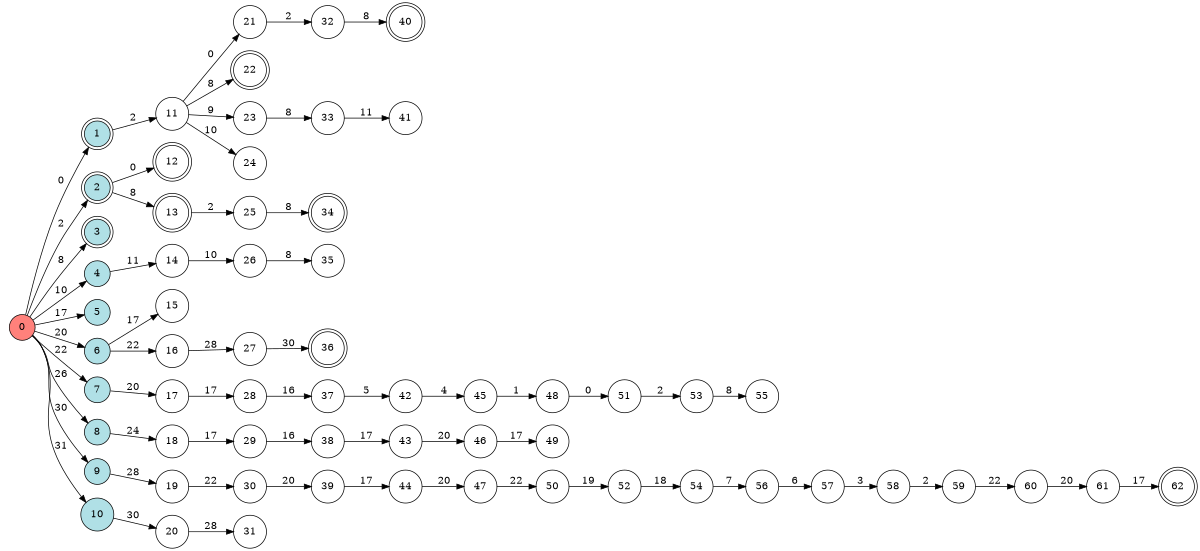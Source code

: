 digraph APTA {
__start0 [label="" shape="none"];

rankdir=LR;
size="8,5";

s0 [style="filled", color="black", fillcolor="#ff817b" shape="circle", label="0"];
s1 [style="rounded,filled", color="black", fillcolor="powderblue" shape="doublecircle", label="1"];
s2 [style="rounded,filled", color="black", fillcolor="powderblue" shape="doublecircle", label="2"];
s3 [style="rounded,filled", color="black", fillcolor="powderblue" shape="doublecircle", label="3"];
s4 [style="filled", color="black", fillcolor="powderblue" shape="circle", label="4"];
s5 [style="filled", color="black", fillcolor="powderblue" shape="circle", label="5"];
s6 [style="filled", color="black", fillcolor="powderblue" shape="circle", label="6"];
s7 [style="filled", color="black", fillcolor="powderblue" shape="circle", label="7"];
s8 [style="filled", color="black", fillcolor="powderblue" shape="circle", label="8"];
s9 [style="filled", color="black", fillcolor="powderblue" shape="circle", label="9"];
s10 [style="filled", color="black", fillcolor="powderblue" shape="circle", label="10"];
s11 [style="filled", color="black", fillcolor="white" shape="circle", label="11"];
s12 [style="rounded,filled", color="black", fillcolor="white" shape="doublecircle", label="12"];
s13 [style="rounded,filled", color="black", fillcolor="white" shape="doublecircle", label="13"];
s14 [style="filled", color="black", fillcolor="white" shape="circle", label="14"];
s15 [style="filled", color="black", fillcolor="white" shape="circle", label="15"];
s16 [style="filled", color="black", fillcolor="white" shape="circle", label="16"];
s17 [style="filled", color="black", fillcolor="white" shape="circle", label="17"];
s18 [style="filled", color="black", fillcolor="white" shape="circle", label="18"];
s19 [style="filled", color="black", fillcolor="white" shape="circle", label="19"];
s20 [style="filled", color="black", fillcolor="white" shape="circle", label="20"];
s21 [style="filled", color="black", fillcolor="white" shape="circle", label="21"];
s22 [style="rounded,filled", color="black", fillcolor="white" shape="doublecircle", label="22"];
s23 [style="filled", color="black", fillcolor="white" shape="circle", label="23"];
s24 [style="filled", color="black", fillcolor="white" shape="circle", label="24"];
s25 [style="filled", color="black", fillcolor="white" shape="circle", label="25"];
s26 [style="filled", color="black", fillcolor="white" shape="circle", label="26"];
s27 [style="filled", color="black", fillcolor="white" shape="circle", label="27"];
s28 [style="filled", color="black", fillcolor="white" shape="circle", label="28"];
s29 [style="filled", color="black", fillcolor="white" shape="circle", label="29"];
s30 [style="filled", color="black", fillcolor="white" shape="circle", label="30"];
s31 [style="filled", color="black", fillcolor="white" shape="circle", label="31"];
s32 [style="filled", color="black", fillcolor="white" shape="circle", label="32"];
s33 [style="filled", color="black", fillcolor="white" shape="circle", label="33"];
s34 [style="rounded,filled", color="black", fillcolor="white" shape="doublecircle", label="34"];
s35 [style="filled", color="black", fillcolor="white" shape="circle", label="35"];
s36 [style="rounded,filled", color="black", fillcolor="white" shape="doublecircle", label="36"];
s37 [style="filled", color="black", fillcolor="white" shape="circle", label="37"];
s38 [style="filled", color="black", fillcolor="white" shape="circle", label="38"];
s39 [style="filled", color="black", fillcolor="white" shape="circle", label="39"];
s40 [style="rounded,filled", color="black", fillcolor="white" shape="doublecircle", label="40"];
s41 [style="filled", color="black", fillcolor="white" shape="circle", label="41"];
s42 [style="filled", color="black", fillcolor="white" shape="circle", label="42"];
s43 [style="filled", color="black", fillcolor="white" shape="circle", label="43"];
s44 [style="filled", color="black", fillcolor="white" shape="circle", label="44"];
s45 [style="filled", color="black", fillcolor="white" shape="circle", label="45"];
s46 [style="filled", color="black", fillcolor="white" shape="circle", label="46"];
s47 [style="filled", color="black", fillcolor="white" shape="circle", label="47"];
s48 [style="filled", color="black", fillcolor="white" shape="circle", label="48"];
s49 [style="filled", color="black", fillcolor="white" shape="circle", label="49"];
s50 [style="filled", color="black", fillcolor="white" shape="circle", label="50"];
s51 [style="filled", color="black", fillcolor="white" shape="circle", label="51"];
s52 [style="filled", color="black", fillcolor="white" shape="circle", label="52"];
s53 [style="filled", color="black", fillcolor="white" shape="circle", label="53"];
s54 [style="filled", color="black", fillcolor="white" shape="circle", label="54"];
s55 [style="filled", color="black", fillcolor="white" shape="circle", label="55"];
s56 [style="filled", color="black", fillcolor="white" shape="circle", label="56"];
s57 [style="filled", color="black", fillcolor="white" shape="circle", label="57"];
s58 [style="filled", color="black", fillcolor="white" shape="circle", label="58"];
s59 [style="filled", color="black", fillcolor="white" shape="circle", label="59"];
s60 [style="filled", color="black", fillcolor="white" shape="circle", label="60"];
s61 [style="filled", color="black", fillcolor="white" shape="circle", label="61"];
s62 [style="rounded,filled", color="black", fillcolor="white" shape="doublecircle", label="62"];
s0 -> s1 [label="0"];
s0 -> s2 [label="2"];
s0 -> s3 [label="8"];
s0 -> s4 [label="10"];
s0 -> s5 [label="17"];
s0 -> s6 [label="20"];
s0 -> s7 [label="22"];
s0 -> s8 [label="26"];
s0 -> s9 [label="30"];
s0 -> s10 [label="31"];
s1 -> s11 [label="2"];
s2 -> s12 [label="0"];
s2 -> s13 [label="8"];
s4 -> s14 [label="11"];
s6 -> s15 [label="17"];
s6 -> s16 [label="22"];
s7 -> s17 [label="20"];
s8 -> s18 [label="24"];
s9 -> s19 [label="28"];
s10 -> s20 [label="30"];
s11 -> s21 [label="0"];
s11 -> s22 [label="8"];
s11 -> s23 [label="9"];
s11 -> s24 [label="10"];
s13 -> s25 [label="2"];
s14 -> s26 [label="10"];
s16 -> s27 [label="28"];
s17 -> s28 [label="17"];
s18 -> s29 [label="17"];
s19 -> s30 [label="22"];
s20 -> s31 [label="28"];
s21 -> s32 [label="2"];
s23 -> s33 [label="8"];
s25 -> s34 [label="8"];
s26 -> s35 [label="8"];
s27 -> s36 [label="30"];
s28 -> s37 [label="16"];
s29 -> s38 [label="16"];
s30 -> s39 [label="20"];
s32 -> s40 [label="8"];
s33 -> s41 [label="11"];
s37 -> s42 [label="5"];
s38 -> s43 [label="17"];
s39 -> s44 [label="17"];
s42 -> s45 [label="4"];
s43 -> s46 [label="20"];
s44 -> s47 [label="20"];
s45 -> s48 [label="1"];
s46 -> s49 [label="17"];
s47 -> s50 [label="22"];
s48 -> s51 [label="0"];
s50 -> s52 [label="19"];
s51 -> s53 [label="2"];
s52 -> s54 [label="18"];
s53 -> s55 [label="8"];
s54 -> s56 [label="7"];
s56 -> s57 [label="6"];
s57 -> s58 [label="3"];
s58 -> s59 [label="2"];
s59 -> s60 [label="22"];
s60 -> s61 [label="20"];
s61 -> s62 [label="17"];

}